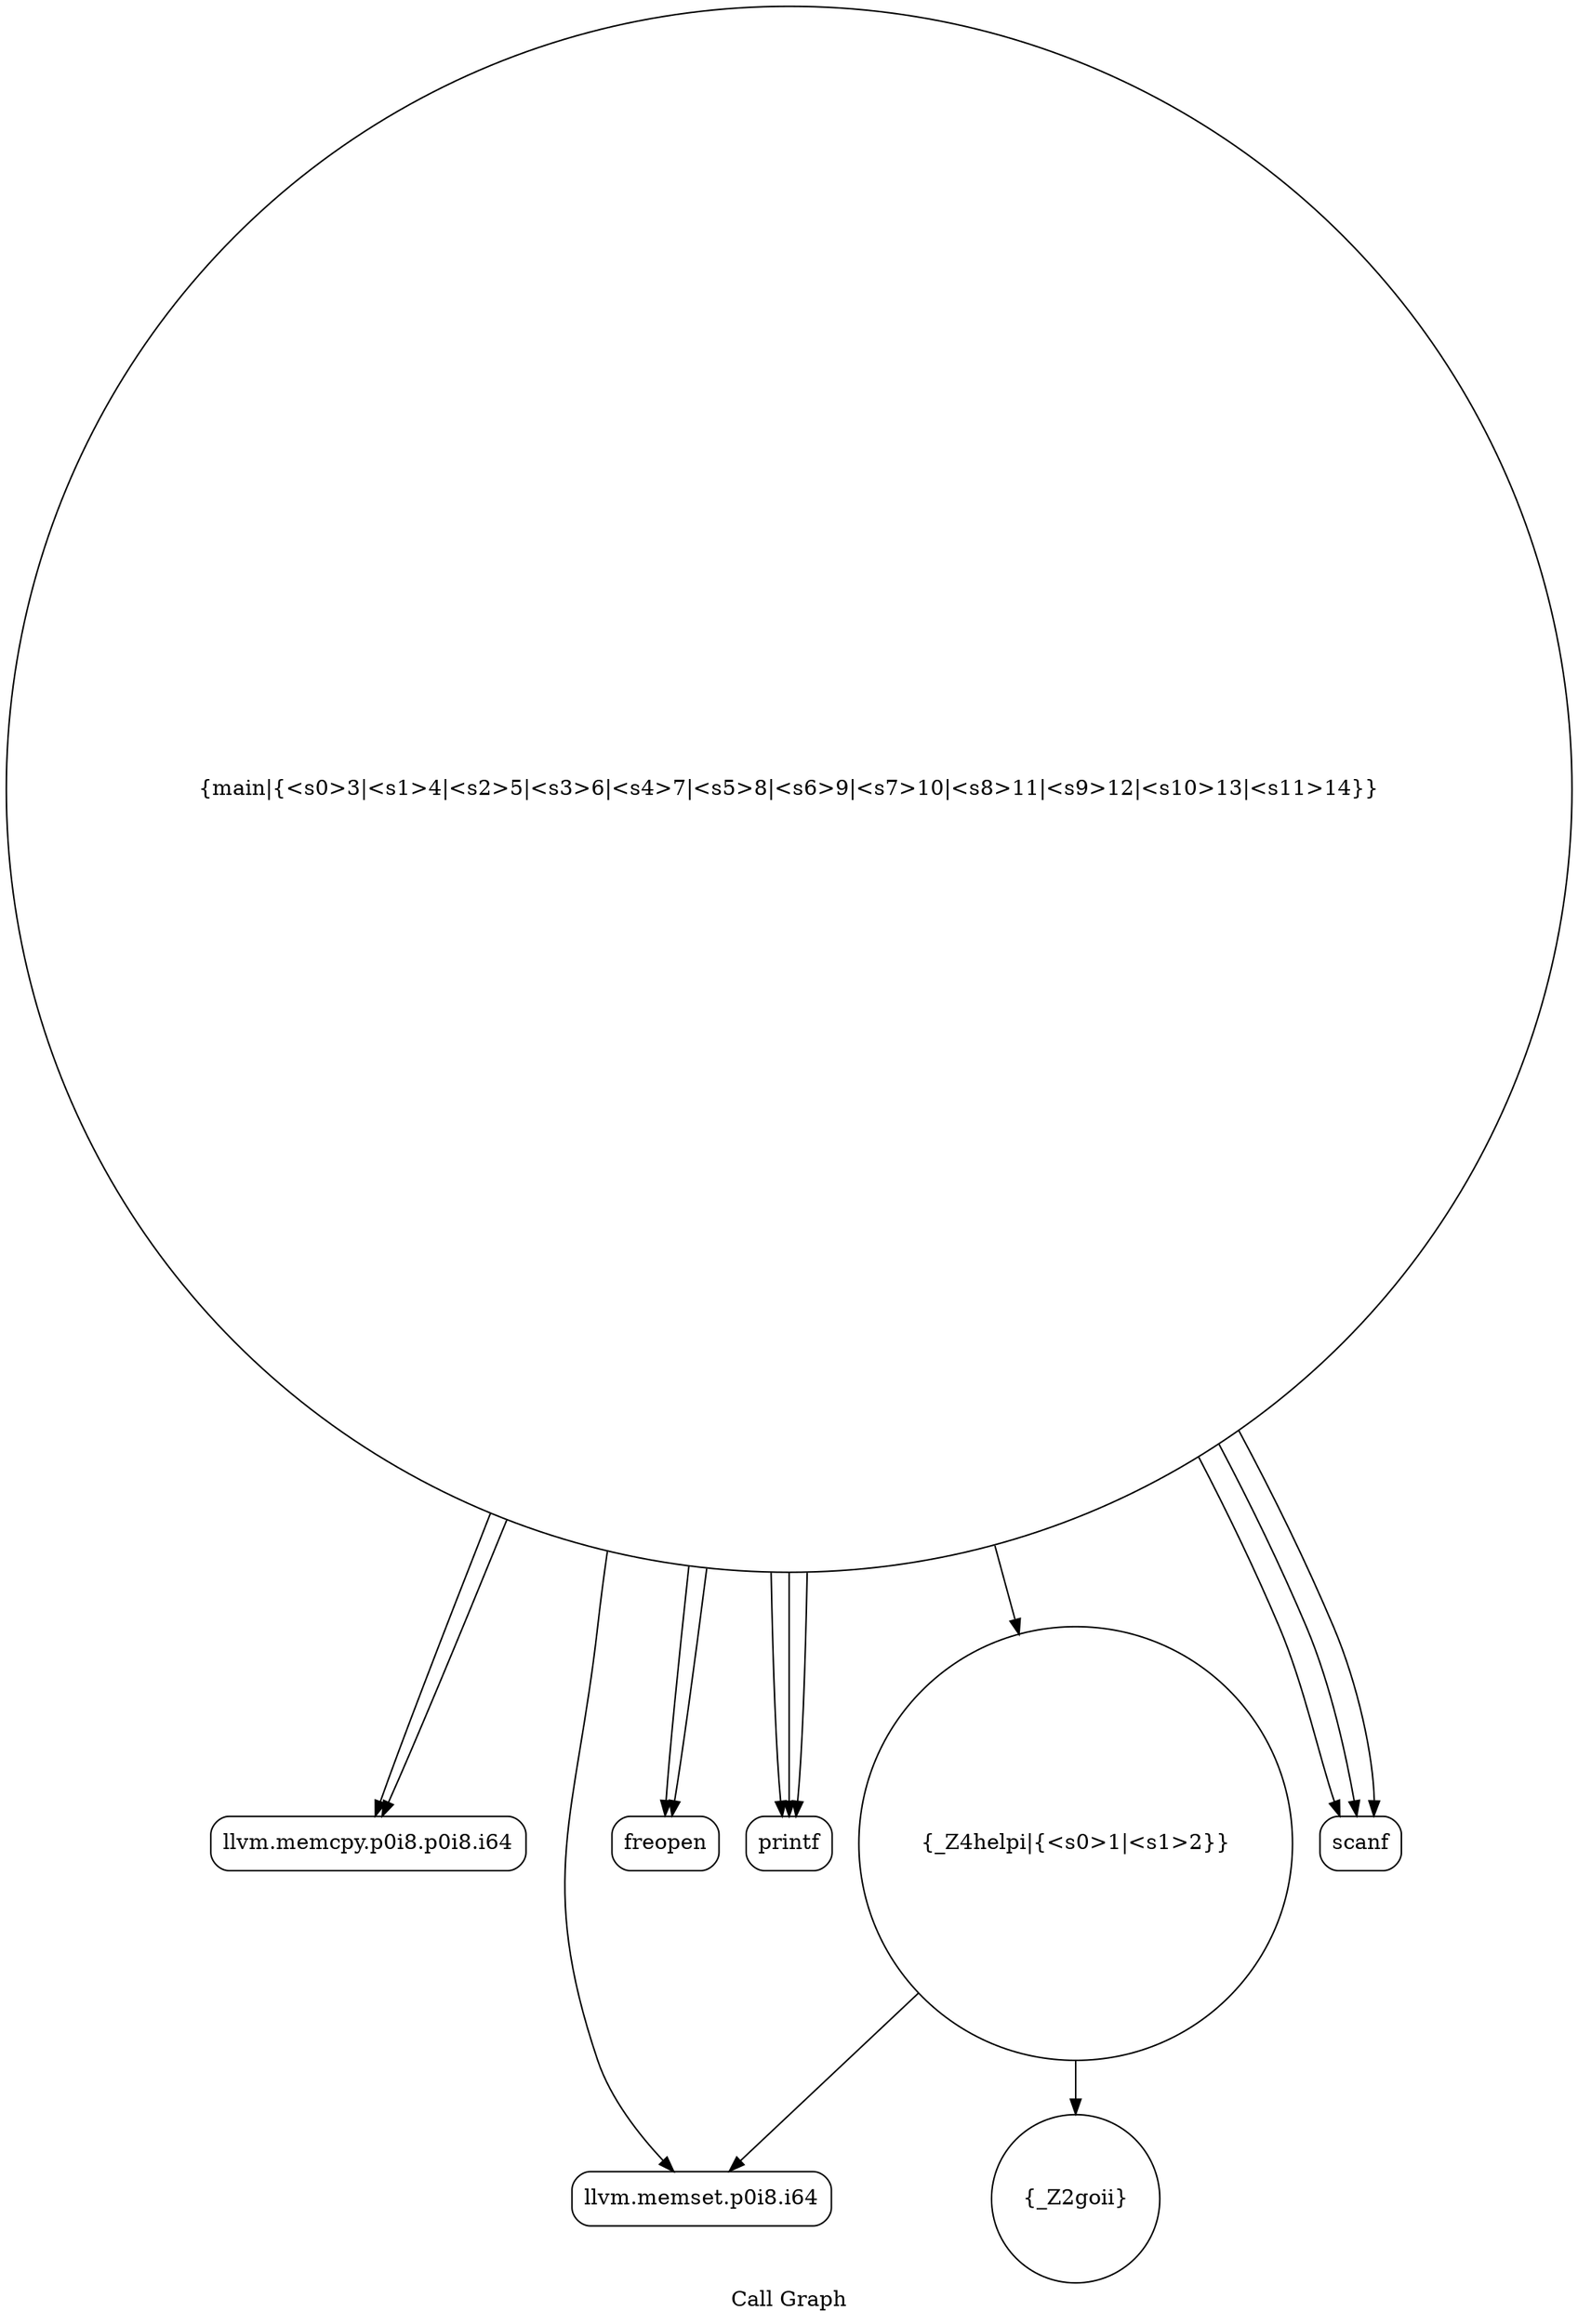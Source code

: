 digraph "Call Graph" {
	label="Call Graph";

	Node0x55ca76f4b280 [shape=record,shape=circle,label="{_Z2goii}"];
	Node0x55ca76f4ba10 [shape=record,shape=Mrecord,label="{llvm.memcpy.p0i8.p0i8.i64}"];
	Node0x55ca76f4b790 [shape=record,shape=Mrecord,label="{llvm.memset.p0i8.i64}"];
	Node0x55ca76f4b890 [shape=record,shape=Mrecord,label="{freopen}"];
	Node0x55ca76f4b990 [shape=record,shape=Mrecord,label="{printf}"];
	Node0x55ca76f4b710 [shape=record,shape=circle,label="{_Z4helpi|{<s0>1|<s1>2}}"];
	Node0x55ca76f4b710:s0 -> Node0x55ca76f4b790[color=black];
	Node0x55ca76f4b710:s1 -> Node0x55ca76f4b280[color=black];
	Node0x55ca76f4b810 [shape=record,shape=circle,label="{main|{<s0>3|<s1>4|<s2>5|<s3>6|<s4>7|<s5>8|<s6>9|<s7>10|<s8>11|<s9>12|<s10>13|<s11>14}}"];
	Node0x55ca76f4b810:s0 -> Node0x55ca76f4b890[color=black];
	Node0x55ca76f4b810:s1 -> Node0x55ca76f4b890[color=black];
	Node0x55ca76f4b810:s2 -> Node0x55ca76f4b910[color=black];
	Node0x55ca76f4b810:s3 -> Node0x55ca76f4b990[color=black];
	Node0x55ca76f4b810:s4 -> Node0x55ca76f4b910[color=black];
	Node0x55ca76f4b810:s5 -> Node0x55ca76f4b790[color=black];
	Node0x55ca76f4b810:s6 -> Node0x55ca76f4b910[color=black];
	Node0x55ca76f4b810:s7 -> Node0x55ca76f4b990[color=black];
	Node0x55ca76f4b810:s8 -> Node0x55ca76f4ba10[color=black];
	Node0x55ca76f4b810:s9 -> Node0x55ca76f4b710[color=black];
	Node0x55ca76f4b810:s10 -> Node0x55ca76f4ba10[color=black];
	Node0x55ca76f4b810:s11 -> Node0x55ca76f4b990[color=black];
	Node0x55ca76f4b910 [shape=record,shape=Mrecord,label="{scanf}"];
}
